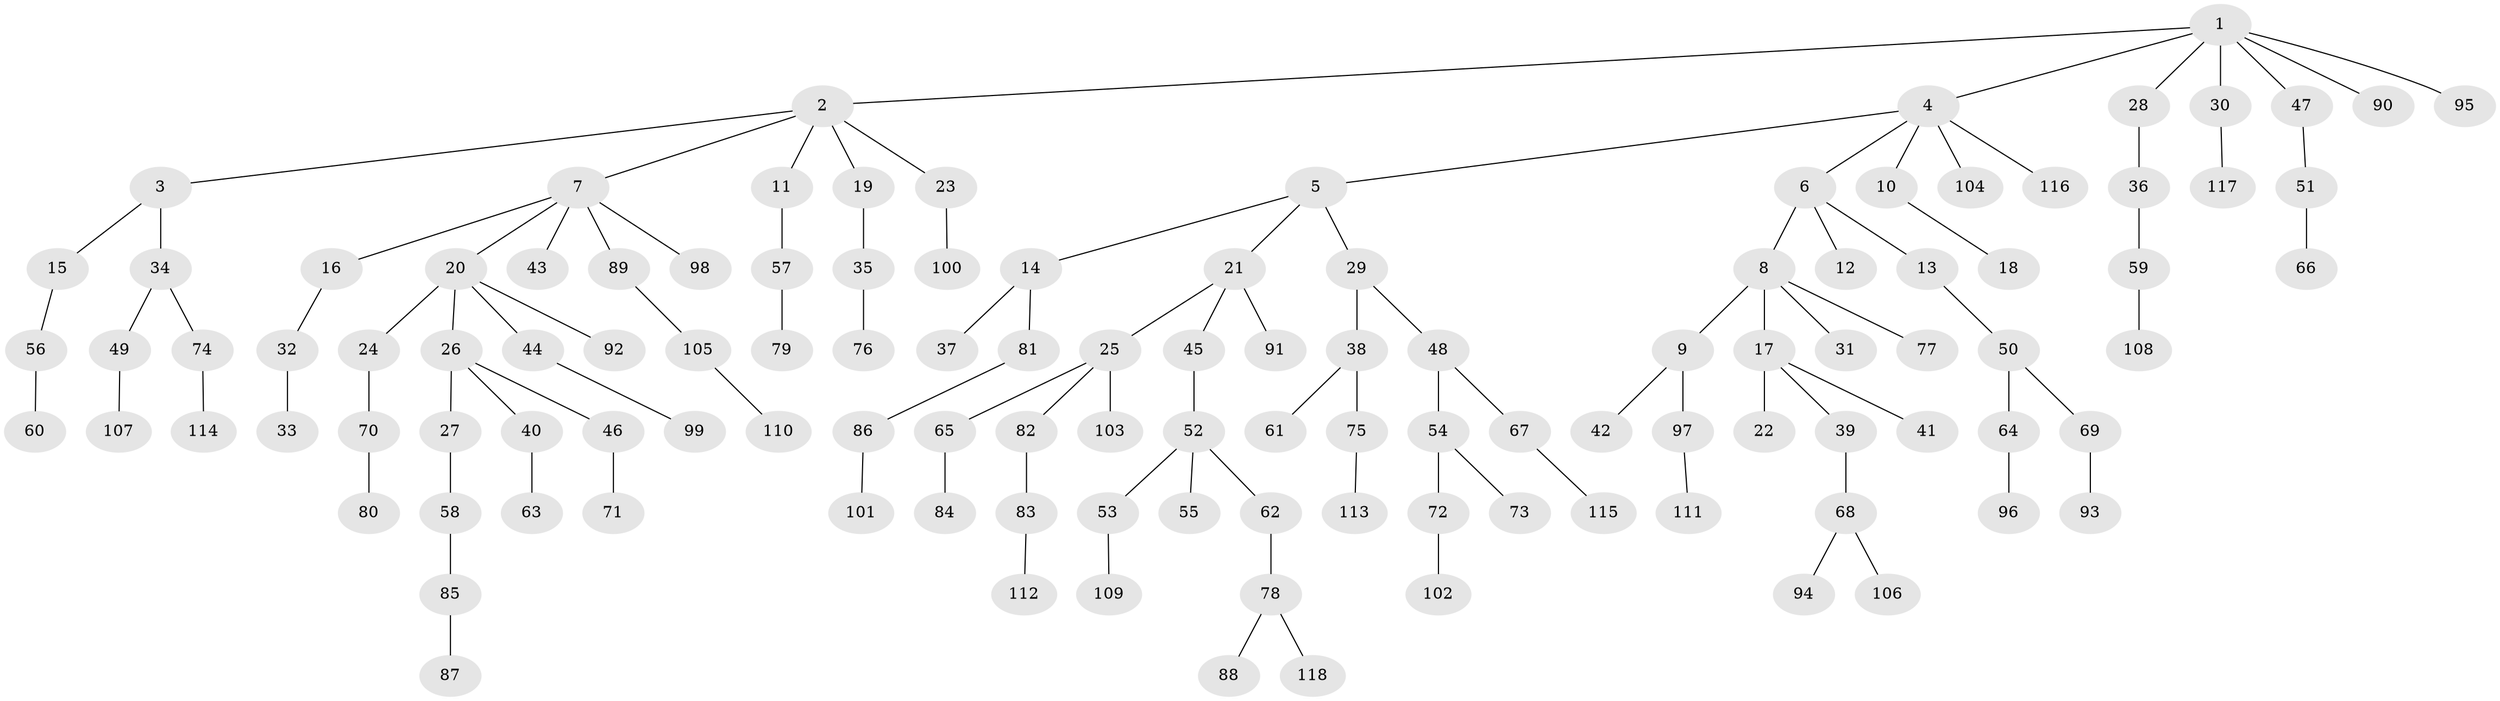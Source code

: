 // coarse degree distribution, {3: 0.14084507042253522, 2: 0.2676056338028169, 6: 0.028169014084507043, 4: 0.056338028169014086, 1: 0.4788732394366197, 5: 0.028169014084507043}
// Generated by graph-tools (version 1.1) at 2025/37/03/04/25 23:37:30]
// undirected, 118 vertices, 117 edges
graph export_dot {
  node [color=gray90,style=filled];
  1;
  2;
  3;
  4;
  5;
  6;
  7;
  8;
  9;
  10;
  11;
  12;
  13;
  14;
  15;
  16;
  17;
  18;
  19;
  20;
  21;
  22;
  23;
  24;
  25;
  26;
  27;
  28;
  29;
  30;
  31;
  32;
  33;
  34;
  35;
  36;
  37;
  38;
  39;
  40;
  41;
  42;
  43;
  44;
  45;
  46;
  47;
  48;
  49;
  50;
  51;
  52;
  53;
  54;
  55;
  56;
  57;
  58;
  59;
  60;
  61;
  62;
  63;
  64;
  65;
  66;
  67;
  68;
  69;
  70;
  71;
  72;
  73;
  74;
  75;
  76;
  77;
  78;
  79;
  80;
  81;
  82;
  83;
  84;
  85;
  86;
  87;
  88;
  89;
  90;
  91;
  92;
  93;
  94;
  95;
  96;
  97;
  98;
  99;
  100;
  101;
  102;
  103;
  104;
  105;
  106;
  107;
  108;
  109;
  110;
  111;
  112;
  113;
  114;
  115;
  116;
  117;
  118;
  1 -- 2;
  1 -- 4;
  1 -- 28;
  1 -- 30;
  1 -- 47;
  1 -- 90;
  1 -- 95;
  2 -- 3;
  2 -- 7;
  2 -- 11;
  2 -- 19;
  2 -- 23;
  3 -- 15;
  3 -- 34;
  4 -- 5;
  4 -- 6;
  4 -- 10;
  4 -- 104;
  4 -- 116;
  5 -- 14;
  5 -- 21;
  5 -- 29;
  6 -- 8;
  6 -- 12;
  6 -- 13;
  7 -- 16;
  7 -- 20;
  7 -- 43;
  7 -- 89;
  7 -- 98;
  8 -- 9;
  8 -- 17;
  8 -- 31;
  8 -- 77;
  9 -- 42;
  9 -- 97;
  10 -- 18;
  11 -- 57;
  13 -- 50;
  14 -- 37;
  14 -- 81;
  15 -- 56;
  16 -- 32;
  17 -- 22;
  17 -- 39;
  17 -- 41;
  19 -- 35;
  20 -- 24;
  20 -- 26;
  20 -- 44;
  20 -- 92;
  21 -- 25;
  21 -- 45;
  21 -- 91;
  23 -- 100;
  24 -- 70;
  25 -- 65;
  25 -- 82;
  25 -- 103;
  26 -- 27;
  26 -- 40;
  26 -- 46;
  27 -- 58;
  28 -- 36;
  29 -- 38;
  29 -- 48;
  30 -- 117;
  32 -- 33;
  34 -- 49;
  34 -- 74;
  35 -- 76;
  36 -- 59;
  38 -- 61;
  38 -- 75;
  39 -- 68;
  40 -- 63;
  44 -- 99;
  45 -- 52;
  46 -- 71;
  47 -- 51;
  48 -- 54;
  48 -- 67;
  49 -- 107;
  50 -- 64;
  50 -- 69;
  51 -- 66;
  52 -- 53;
  52 -- 55;
  52 -- 62;
  53 -- 109;
  54 -- 72;
  54 -- 73;
  56 -- 60;
  57 -- 79;
  58 -- 85;
  59 -- 108;
  62 -- 78;
  64 -- 96;
  65 -- 84;
  67 -- 115;
  68 -- 94;
  68 -- 106;
  69 -- 93;
  70 -- 80;
  72 -- 102;
  74 -- 114;
  75 -- 113;
  78 -- 88;
  78 -- 118;
  81 -- 86;
  82 -- 83;
  83 -- 112;
  85 -- 87;
  86 -- 101;
  89 -- 105;
  97 -- 111;
  105 -- 110;
}
